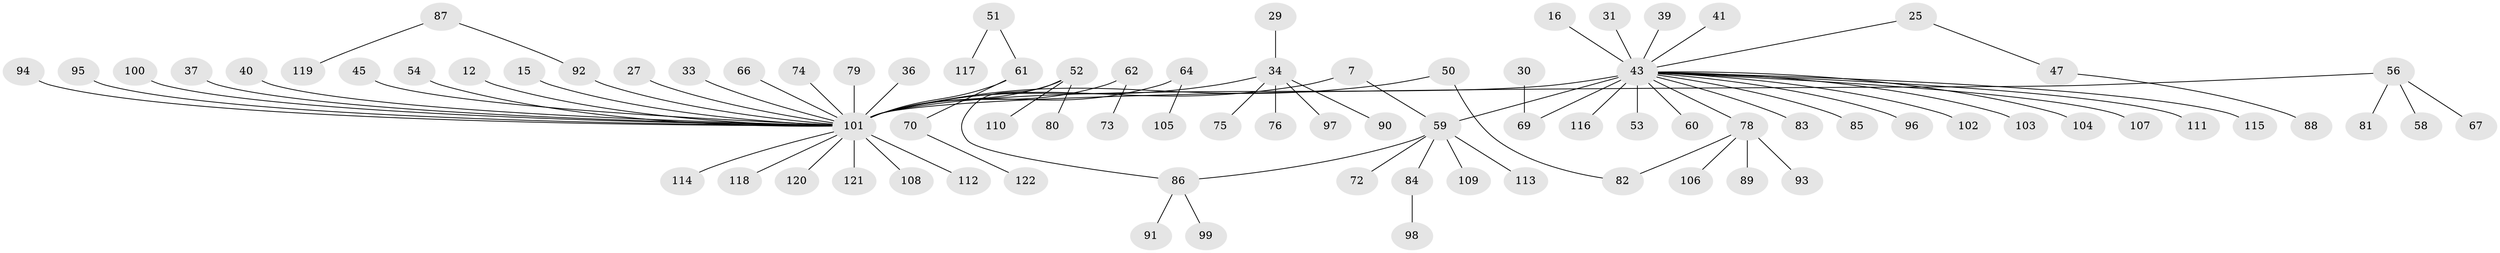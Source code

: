 // original degree distribution, {25: 0.00819672131147541, 5: 0.02459016393442623, 10: 0.00819672131147541, 6: 0.02459016393442623, 17: 0.00819672131147541, 2: 0.21311475409836064, 3: 0.06557377049180328, 1: 0.5901639344262295, 4: 0.040983606557377046, 11: 0.00819672131147541, 8: 0.00819672131147541}
// Generated by graph-tools (version 1.1) at 2025/50/03/04/25 21:50:39]
// undirected, 85 vertices, 87 edges
graph export_dot {
graph [start="1"]
  node [color=gray90,style=filled];
  7;
  12;
  15;
  16;
  25;
  27;
  29;
  30;
  31 [super="+24"];
  33 [super="+14"];
  34 [super="+23"];
  36 [super="+20"];
  37;
  39;
  40;
  41;
  43 [super="+5+3+28"];
  45;
  47;
  50;
  51 [super="+42"];
  52 [super="+48+49"];
  53 [super="+8"];
  54;
  56;
  58;
  59 [super="+38"];
  60;
  61 [super="+19"];
  62;
  64;
  66;
  67;
  69 [super="+13+22"];
  70;
  72;
  73;
  74;
  75;
  76;
  78 [super="+10"];
  79;
  80;
  81;
  82;
  83;
  84;
  85;
  86;
  87;
  88;
  89;
  90;
  91;
  92 [super="+55"];
  93;
  94;
  95;
  96;
  97;
  98;
  99;
  100;
  101 [super="+65+77"];
  102;
  103;
  104;
  105;
  106;
  107;
  108;
  109;
  110;
  111;
  112;
  113;
  114;
  115;
  116;
  117;
  118;
  119;
  120;
  121;
  122;
  7 -- 59;
  7 -- 101;
  12 -- 101;
  15 -- 101;
  16 -- 43;
  25 -- 47;
  25 -- 43;
  27 -- 101;
  29 -- 34;
  30 -- 69;
  31 -- 43;
  33 -- 101;
  34 -- 97;
  34 -- 90;
  34 -- 75;
  34 -- 76;
  34 -- 101;
  36 -- 101 [weight=2];
  37 -- 101;
  39 -- 43;
  40 -- 101;
  41 -- 43;
  43 -- 83;
  43 -- 101 [weight=8];
  43 -- 103;
  43 -- 107;
  43 -- 60;
  43 -- 102;
  43 -- 111;
  43 -- 115;
  43 -- 116;
  43 -- 85;
  43 -- 59 [weight=2];
  43 -- 96;
  43 -- 104;
  43 -- 53;
  43 -- 78;
  43 -- 69;
  45 -- 101;
  47 -- 88;
  50 -- 82;
  50 -- 101;
  51 -- 117;
  51 -- 61;
  52 -- 80;
  52 -- 101 [weight=3];
  52 -- 110;
  52 -- 86;
  54 -- 101;
  56 -- 58;
  56 -- 67;
  56 -- 81;
  56 -- 101;
  59 -- 72;
  59 -- 84;
  59 -- 109;
  59 -- 113;
  59 -- 86;
  61 -- 101;
  61 -- 70;
  62 -- 73;
  62 -- 101;
  64 -- 105;
  64 -- 101;
  66 -- 101;
  70 -- 122;
  74 -- 101;
  78 -- 82;
  78 -- 89;
  78 -- 93;
  78 -- 106;
  79 -- 101;
  84 -- 98;
  86 -- 91;
  86 -- 99;
  87 -- 119;
  87 -- 92;
  92 -- 101;
  94 -- 101;
  95 -- 101;
  100 -- 101;
  101 -- 112;
  101 -- 120;
  101 -- 108;
  101 -- 114;
  101 -- 118;
  101 -- 121;
}
